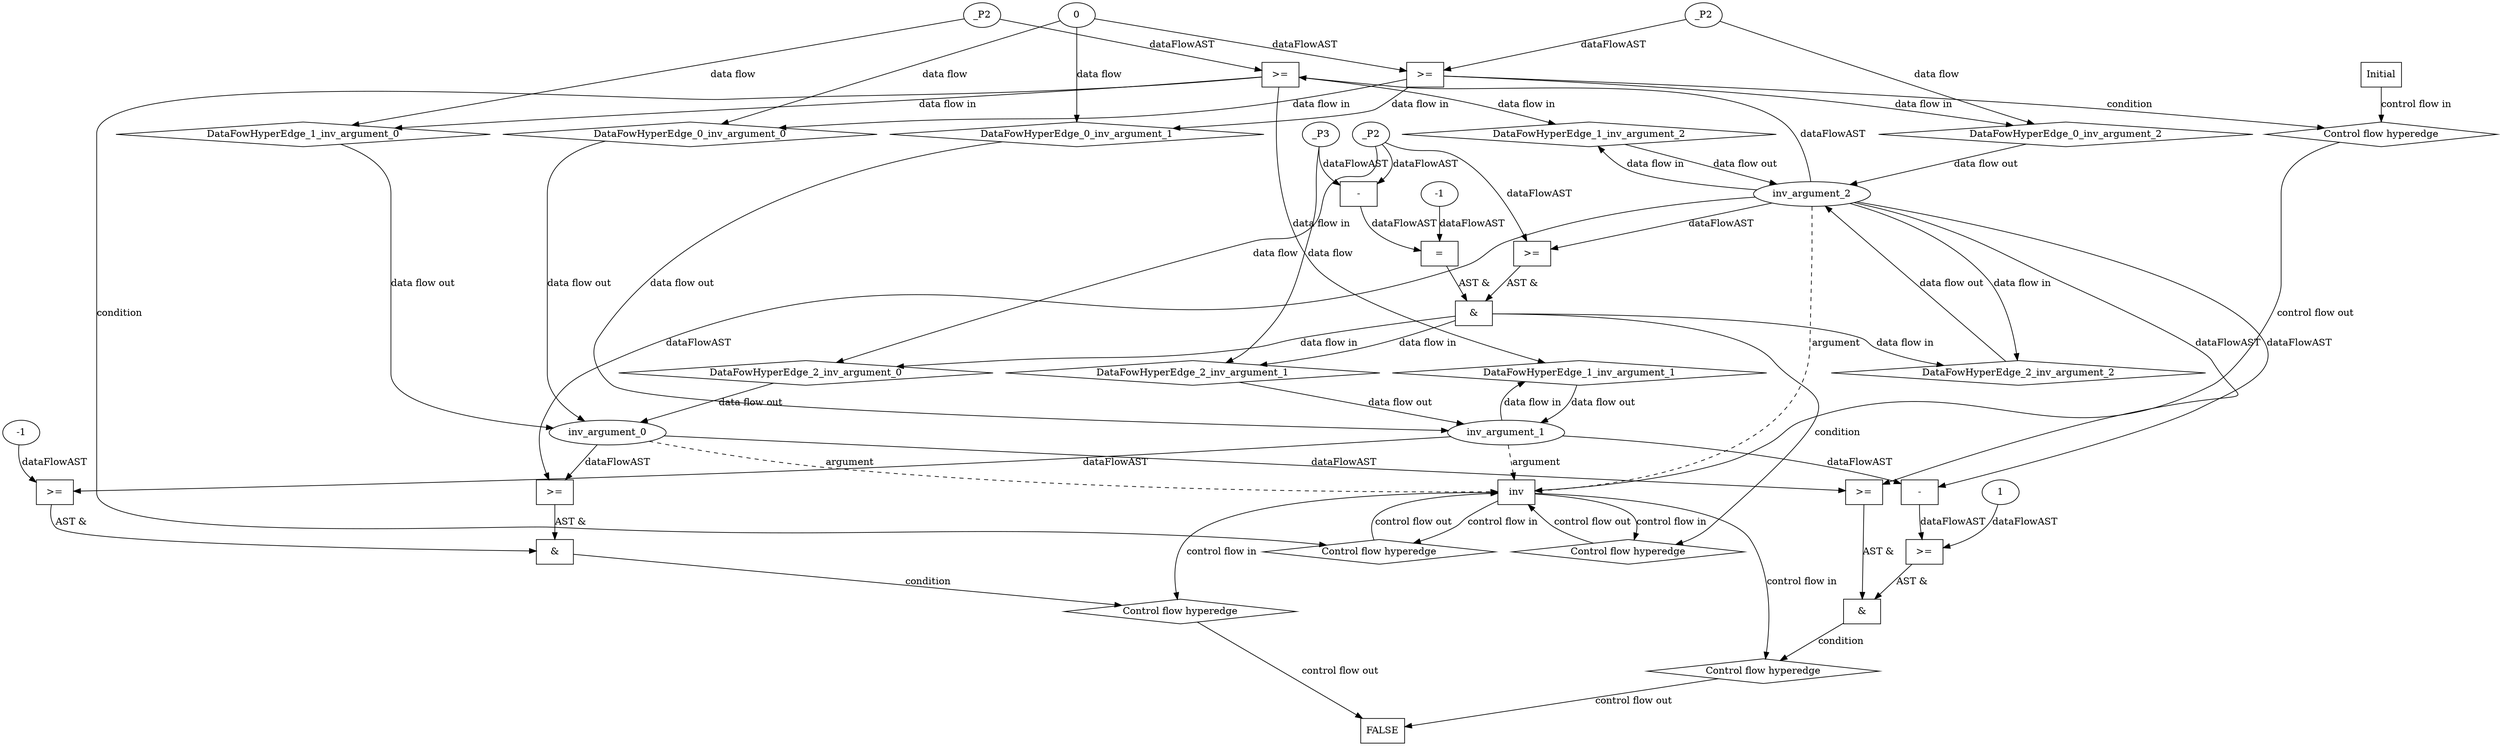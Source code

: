 digraph dag {
"inv" [label="inv" nodeName="inv" class=cfn  shape="rect"];
FALSE [label="FALSE" nodeName=FALSE class=cfn  shape="rect"];
Initial [label="Initial" nodeName=Initial class=cfn  shape="rect"];
ControlFowHyperEdge_0 [label="Control flow hyperedge" nodeName=ControlFowHyperEdge_0 class=controlFlowHyperEdge shape="diamond"];
"Initial" -> ControlFowHyperEdge_0 [label="control flow in"]
ControlFowHyperEdge_0 -> "inv" [label="control flow out"]
ControlFowHyperEdge_1 [label="Control flow hyperedge" nodeName=ControlFowHyperEdge_1 class=controlFlowHyperEdge shape="diamond"];
"inv" -> ControlFowHyperEdge_1 [label="control flow in"]
ControlFowHyperEdge_1 -> "inv" [label="control flow out"]
ControlFowHyperEdge_2 [label="Control flow hyperedge" nodeName=ControlFowHyperEdge_2 class=controlFlowHyperEdge shape="diamond"];
"inv" -> ControlFowHyperEdge_2 [label="control flow in"]
ControlFowHyperEdge_2 -> "inv" [label="control flow out"]
ControlFowHyperEdge_3 [label="Control flow hyperedge" nodeName=ControlFowHyperEdge_3 class=controlFlowHyperEdge shape="diamond"];
"inv" -> ControlFowHyperEdge_3 [label="control flow in"]
ControlFowHyperEdge_3 -> "FALSE" [label="control flow out"]
ControlFowHyperEdge_4 [label="Control flow hyperedge" nodeName=ControlFowHyperEdge_4 class=controlFlowHyperEdge shape="diamond"];
"inv" -> ControlFowHyperEdge_4 [label="control flow in"]
ControlFowHyperEdge_4 -> "FALSE" [label="control flow out"]
"inv_argument_0" [label="inv_argument_0" nodeName=argument0 class=argument  head="inv" shape="oval"];
"inv_argument_0" -> "inv"[label="argument" style="dashed"]
"inv_argument_1" [label="inv_argument_1" nodeName=argument1 class=argument  head="inv" shape="oval"];
"inv_argument_1" -> "inv"[label="argument" style="dashed"]
"inv_argument_2" [label="inv_argument_2" nodeName=argument2 class=argument  head="inv" shape="oval"];
"inv_argument_2" -> "inv"[label="argument" style="dashed"]

"xxxinv___Initial_0xxxguard_0_node_0" [label=">=" nodeName="xxxinv___Initial_0xxxguard_0_node_0" class=Operator  shape="rect"];
"xxxinv___Initial_0xxxdataFlow2_node_0" -> "xxxinv___Initial_0xxxguard_0_node_0"[label="dataFlowAST"]
"xxxinv___Initial_0xxxdataFlow_0_node_0" -> "xxxinv___Initial_0xxxguard_0_node_0"[label="dataFlowAST"]

"xxxinv___Initial_0xxxguard_0_node_0" -> "ControlFowHyperEdge_0" [label="condition"];
"xxxinv___Initial_0xxxdataFlow_0_node_0" [label="0" nodeName="xxxinv___Initial_0xxxdataFlow_0_node_0" class=Literal ];

"xxxinv___Initial_0xxxdataFlow_0_node_0" -> "DataFowHyperEdge_0_inv_argument_0" [label="data flow"];

"xxxinv___Initial_0xxxdataFlow_0_node_0" -> "DataFowHyperEdge_0_inv_argument_1" [label="data flow"];
"xxxinv___Initial_0xxxdataFlow2_node_0" [label="_P2" nodeName="xxxinv___Initial_0xxxdataFlow2_node_0" class=Constant ];

"xxxinv___Initial_0xxxdataFlow2_node_0" -> "DataFowHyperEdge_0_inv_argument_2" [label="data flow"];
"xxxinv___inv_1xxxguard_0_node_0" [label=">=" nodeName="xxxinv___inv_1xxxguard_0_node_0" class=Operator  shape="rect"];
"inv_argument_2" -> "xxxinv___inv_1xxxguard_0_node_0"[label="dataFlowAST"]
"xxxinv___inv_1xxxdataFlow_0_node_0" -> "xxxinv___inv_1xxxguard_0_node_0"[label="dataFlowAST"]

"xxxinv___inv_1xxxguard_0_node_0" -> "ControlFowHyperEdge_1" [label="condition"];
"xxxinv___inv_1xxxdataFlow_0_node_0" [label="_P2" nodeName="xxxinv___inv_1xxxdataFlow_0_node_0" class=Constant ];

"xxxinv___inv_1xxxdataFlow_0_node_0" -> "DataFowHyperEdge_1_inv_argument_0" [label="data flow"];
"xxxinv___inv_2xxx_and" [label="&" nodeName="xxxinv___inv_2xxx_and" class=Operator shape="rect"];
"xxxinv___inv_2xxxguard_0_node_0" [label=">=" nodeName="xxxinv___inv_2xxxguard_0_node_0" class=Operator  shape="rect"];
"inv_argument_2" -> "xxxinv___inv_2xxxguard_0_node_0"[label="dataFlowAST"]
"xxxinv___inv_2xxxdataFlow_0_node_0" -> "xxxinv___inv_2xxxguard_0_node_0"[label="dataFlowAST"]

"xxxinv___inv_2xxxguard_0_node_0" -> "xxxinv___inv_2xxx_and" [label="AST &"];
"xxxinv___inv_2xxxguard1_node_0" [label="=" nodeName="xxxinv___inv_2xxxguard1_node_0" class=Operator  shape="rect"];
"xxxinv___inv_2xxxguard1_node_1" [label="-" nodeName="xxxinv___inv_2xxxguard1_node_1" class= Operator shape="rect"];
"xxxinv___inv_2xxxguard1_node_4" [label="-1" nodeName="xxxinv___inv_2xxxguard1_node_4" class=Literal ];
"xxxinv___inv_2xxxguard1_node_1" -> "xxxinv___inv_2xxxguard1_node_0"[label="dataFlowAST"]
"xxxinv___inv_2xxxguard1_node_4" -> "xxxinv___inv_2xxxguard1_node_0"[label="dataFlowAST"]
"xxxinv___inv_2xxxdataFlow1_node_0" -> "xxxinv___inv_2xxxguard1_node_1"[label="dataFlowAST"]
"xxxinv___inv_2xxxdataFlow_0_node_0" -> "xxxinv___inv_2xxxguard1_node_1"[label="dataFlowAST"]

"xxxinv___inv_2xxxguard1_node_0" -> "xxxinv___inv_2xxx_and" [label="AST &"];
"xxxinv___inv_2xxx_and" -> "ControlFowHyperEdge_2" [label="condition"];
"xxxinv___inv_2xxxdataFlow_0_node_0" [label="_P2" nodeName="xxxinv___inv_2xxxdataFlow_0_node_0" class=Constant ];

"xxxinv___inv_2xxxdataFlow_0_node_0" -> "DataFowHyperEdge_2_inv_argument_0" [label="data flow"];
"xxxinv___inv_2xxxdataFlow1_node_0" [label="_P3" nodeName="xxxinv___inv_2xxxdataFlow1_node_0" class=Constant ];

"xxxinv___inv_2xxxdataFlow1_node_0" -> "DataFowHyperEdge_2_inv_argument_1" [label="data flow"];
"xxxFALSE___inv_3xxx_and" [label="&" nodeName="xxxFALSE___inv_3xxx_and" class=Operator shape="rect"];
"xxxFALSE___inv_3xxxguard_0_node_0" [label=">=" nodeName="xxxFALSE___inv_3xxxguard_0_node_0" class=Operator  shape="rect"];
"xxxFALSE___inv_3xxxguard_0_node_1" [label="-" nodeName="xxxFALSE___inv_3xxxguard_0_node_1" class= Operator shape="rect"];
"xxxFALSE___inv_3xxxguard_0_node_4" [label="1" nodeName="xxxFALSE___inv_3xxxguard_0_node_4" class=Literal ];
"xxxFALSE___inv_3xxxguard_0_node_1" -> "xxxFALSE___inv_3xxxguard_0_node_0"[label="dataFlowAST"]
"xxxFALSE___inv_3xxxguard_0_node_4" -> "xxxFALSE___inv_3xxxguard_0_node_0"[label="dataFlowAST"]
"inv_argument_1" -> "xxxFALSE___inv_3xxxguard_0_node_1"[label="dataFlowAST"]
"inv_argument_2" -> "xxxFALSE___inv_3xxxguard_0_node_1"[label="dataFlowAST"]

"xxxFALSE___inv_3xxxguard_0_node_0" -> "xxxFALSE___inv_3xxx_and" [label="AST &"];
"xxxFALSE___inv_3xxxguard1_node_0" [label=">=" nodeName="xxxFALSE___inv_3xxxguard1_node_0" class=Operator  shape="rect"];
"inv_argument_0" -> "xxxFALSE___inv_3xxxguard1_node_0"[label="dataFlowAST"]
"inv_argument_2" -> "xxxFALSE___inv_3xxxguard1_node_0"[label="dataFlowAST"]

"xxxFALSE___inv_3xxxguard1_node_0" -> "xxxFALSE___inv_3xxx_and" [label="AST &"];
"xxxFALSE___inv_3xxx_and" -> "ControlFowHyperEdge_3" [label="condition"];
"xxxFALSE___inv_4xxx_and" [label="&" nodeName="xxxFALSE___inv_4xxx_and" class=Operator shape="rect"];
"xxxFALSE___inv_4xxxguard_0_node_0" [label=">=" nodeName="xxxFALSE___inv_4xxxguard_0_node_0" class=Operator  shape="rect"];
"xxxFALSE___inv_4xxxguard_0_node_1" [label="-1" nodeName="xxxFALSE___inv_4xxxguard_0_node_1" class=Literal ];
"xxxFALSE___inv_4xxxguard_0_node_1" -> "xxxFALSE___inv_4xxxguard_0_node_0"[label="dataFlowAST"]
"inv_argument_1" -> "xxxFALSE___inv_4xxxguard_0_node_0"[label="dataFlowAST"]

"xxxFALSE___inv_4xxxguard_0_node_0" -> "xxxFALSE___inv_4xxx_and" [label="AST &"];
"xxxFALSE___inv_4xxxguard1_node_0" [label=">=" nodeName="xxxFALSE___inv_4xxxguard1_node_0" class=Operator  shape="rect"];
"inv_argument_0" -> "xxxFALSE___inv_4xxxguard1_node_0"[label="dataFlowAST"]
"inv_argument_2" -> "xxxFALSE___inv_4xxxguard1_node_0"[label="dataFlowAST"]

"xxxFALSE___inv_4xxxguard1_node_0" -> "xxxFALSE___inv_4xxx_and" [label="AST &"];
"xxxFALSE___inv_4xxx_and" -> "ControlFowHyperEdge_4" [label="condition"];
"DataFowHyperEdge_0_inv_argument_0" [label="DataFowHyperEdge_0_inv_argument_0" nodeName="DataFowHyperEdge_0_inv_argument_0" class=DataFlowHyperedge shape="diamond"];
"DataFowHyperEdge_0_inv_argument_0" -> "inv_argument_0"[label="data flow out"]
"xxxinv___Initial_0xxxguard_0_node_0" -> "DataFowHyperEdge_0_inv_argument_0"[label="data flow in"]
"DataFowHyperEdge_0_inv_argument_1" [label="DataFowHyperEdge_0_inv_argument_1" nodeName="DataFowHyperEdge_0_inv_argument_1" class=DataFlowHyperedge shape="diamond"];
"DataFowHyperEdge_0_inv_argument_1" -> "inv_argument_1"[label="data flow out"]
"xxxinv___Initial_0xxxguard_0_node_0" -> "DataFowHyperEdge_0_inv_argument_1"[label="data flow in"]
"DataFowHyperEdge_0_inv_argument_2" [label="DataFowHyperEdge_0_inv_argument_2" nodeName="DataFowHyperEdge_0_inv_argument_2" class=DataFlowHyperedge shape="diamond"];
"DataFowHyperEdge_0_inv_argument_2" -> "inv_argument_2"[label="data flow out"]
"xxxinv___Initial_0xxxguard_0_node_0" -> "DataFowHyperEdge_0_inv_argument_2"[label="data flow in"]
"DataFowHyperEdge_1_inv_argument_0" [label="DataFowHyperEdge_1_inv_argument_0" nodeName="DataFowHyperEdge_1_inv_argument_0" class=DataFlowHyperedge shape="diamond"];
"DataFowHyperEdge_1_inv_argument_0" -> "inv_argument_0"[label="data flow out"]
"xxxinv___inv_1xxxguard_0_node_0" -> "DataFowHyperEdge_1_inv_argument_0"[label="data flow in"]
"DataFowHyperEdge_1_inv_argument_1" [label="DataFowHyperEdge_1_inv_argument_1" nodeName="DataFowHyperEdge_1_inv_argument_1" class=DataFlowHyperedge shape="diamond"];
"DataFowHyperEdge_1_inv_argument_1" -> "inv_argument_1"[label="data flow out"]
"xxxinv___inv_1xxxguard_0_node_0" -> "DataFowHyperEdge_1_inv_argument_1"[label="data flow in"]
"DataFowHyperEdge_1_inv_argument_2" [label="DataFowHyperEdge_1_inv_argument_2" nodeName="DataFowHyperEdge_1_inv_argument_2" class=DataFlowHyperedge shape="diamond"];
"DataFowHyperEdge_1_inv_argument_2" -> "inv_argument_2"[label="data flow out"]
"xxxinv___inv_1xxxguard_0_node_0" -> "DataFowHyperEdge_1_inv_argument_2"[label="data flow in"]
"DataFowHyperEdge_2_inv_argument_0" [label="DataFowHyperEdge_2_inv_argument_0" nodeName="DataFowHyperEdge_2_inv_argument_0" class=DataFlowHyperedge shape="diamond"];
"DataFowHyperEdge_2_inv_argument_0" -> "inv_argument_0"[label="data flow out"]
"xxxinv___inv_2xxx_and" -> "DataFowHyperEdge_2_inv_argument_0"[label="data flow in"]
"DataFowHyperEdge_2_inv_argument_1" [label="DataFowHyperEdge_2_inv_argument_1" nodeName="DataFowHyperEdge_2_inv_argument_1" class=DataFlowHyperedge shape="diamond"];
"DataFowHyperEdge_2_inv_argument_1" -> "inv_argument_1"[label="data flow out"]
"xxxinv___inv_2xxx_and" -> "DataFowHyperEdge_2_inv_argument_1"[label="data flow in"]
"DataFowHyperEdge_2_inv_argument_2" [label="DataFowHyperEdge_2_inv_argument_2" nodeName="DataFowHyperEdge_2_inv_argument_2" class=DataFlowHyperedge shape="diamond"];
"DataFowHyperEdge_2_inv_argument_2" -> "inv_argument_2"[label="data flow out"]
"xxxinv___inv_2xxx_and" -> "DataFowHyperEdge_2_inv_argument_2"[label="data flow in"]
"inv_argument_1" -> "DataFowHyperEdge_1_inv_argument_1"[label="data flow in"]
"inv_argument_2" -> "DataFowHyperEdge_1_inv_argument_2"[label="data flow in"]
"inv_argument_2" -> "DataFowHyperEdge_2_inv_argument_2"[label="data flow in"]




}

